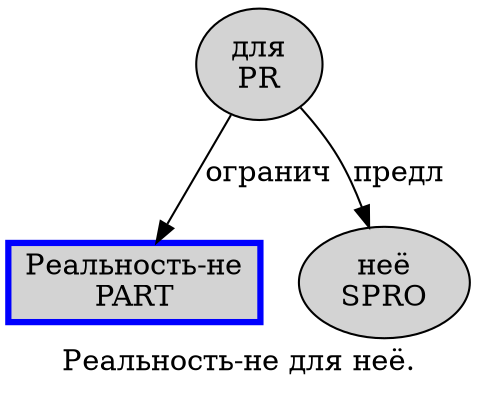 digraph SENTENCE_312 {
	graph [label="Реальность-не для неё."]
	node [style=filled]
		0 [label="Реальность-не
PART" color=blue fillcolor=lightgray penwidth=3 shape=box]
		1 [label="для
PR" color="" fillcolor=lightgray penwidth=1 shape=ellipse]
		2 [label="неё
SPRO" color="" fillcolor=lightgray penwidth=1 shape=ellipse]
			1 -> 0 [label="огранич"]
			1 -> 2 [label="предл"]
}